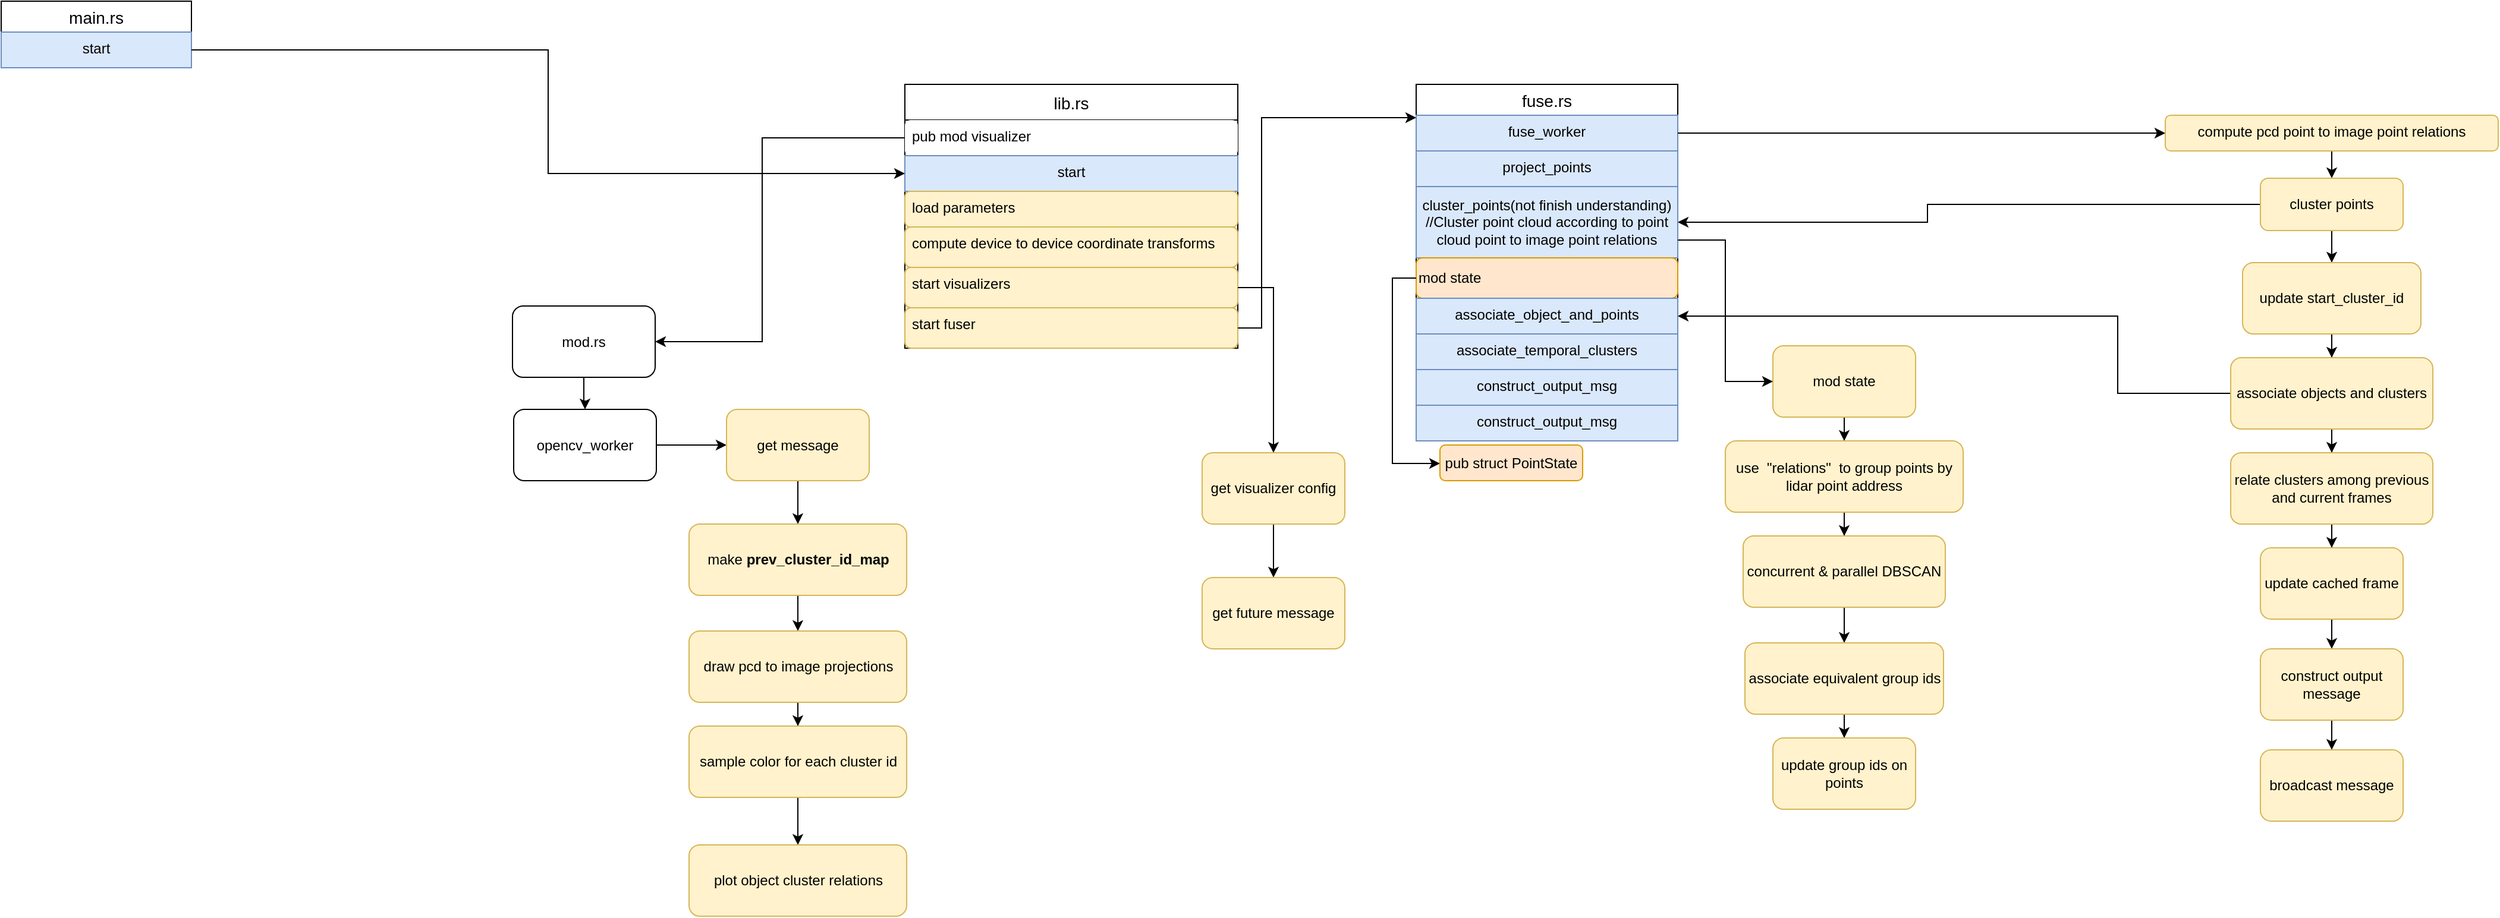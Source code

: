 <mxfile version="15.4.3" type="github">
  <diagram id="PON6CkjpmatlW48zQgnX" name="Page-1">
    <mxGraphModel dx="1479" dy="363" grid="1" gridSize="10" guides="1" tooltips="1" connect="1" arrows="1" fold="1" page="1" pageScale="1" pageWidth="827" pageHeight="1169" math="0" shadow="0">
      <root>
        <mxCell id="0" />
        <mxCell id="1" parent="0" />
        <mxCell id="Oml-ETRZI0FwquPFOEFe-1" value="main.rs" style="swimlane;fontStyle=0;childLayout=stackLayout;horizontal=1;startSize=26;horizontalStack=0;resizeParent=1;resizeParentMax=0;resizeLast=0;collapsible=1;marginBottom=0;align=center;fontSize=14;" parent="1" vertex="1">
          <mxGeometry x="-540" y="10" width="160" height="56" as="geometry" />
        </mxCell>
        <mxCell id="Oml-ETRZI0FwquPFOEFe-4" value="start&#xa;" style="text;strokeColor=#6c8ebf;fillColor=#dae8fc;spacingLeft=4;spacingRight=4;overflow=hidden;rotatable=0;points=[[0,0.5],[1,0.5]];portConstraint=eastwest;fontSize=12;align=center;" parent="Oml-ETRZI0FwquPFOEFe-1" vertex="1">
          <mxGeometry y="26" width="160" height="30" as="geometry" />
        </mxCell>
        <mxCell id="Oml-ETRZI0FwquPFOEFe-5" value="lib.rs" style="swimlane;fontStyle=0;childLayout=stackLayout;horizontal=1;startSize=30;horizontalStack=0;resizeParent=1;resizeParentMax=0;resizeLast=0;collapsible=1;marginBottom=0;align=center;fontSize=14;" parent="1" vertex="1">
          <mxGeometry x="220" y="80" width="280" height="222" as="geometry" />
        </mxCell>
        <mxCell id="h-t2_YneXFuTE2Xks3b--8" value="pub mod visualizer" style="text;spacingLeft=4;spacingRight=4;overflow=hidden;rotatable=0;points=[[0,0.5],[1,0.5]];portConstraint=eastwest;fontSize=12;rounded=1;fillColor=default;" parent="Oml-ETRZI0FwquPFOEFe-5" vertex="1">
          <mxGeometry y="30" width="280" height="30" as="geometry" />
        </mxCell>
        <mxCell id="Oml-ETRZI0FwquPFOEFe-6" value="start&#xa;" style="text;strokeColor=#6c8ebf;fillColor=#dae8fc;spacingLeft=4;spacingRight=4;overflow=hidden;rotatable=0;points=[[0,0.5],[1,0.5]];portConstraint=eastwest;fontSize=12;align=center;" parent="Oml-ETRZI0FwquPFOEFe-5" vertex="1">
          <mxGeometry y="60" width="280" height="30" as="geometry" />
        </mxCell>
        <mxCell id="Oml-ETRZI0FwquPFOEFe-7" value="load parameters" style="text;strokeColor=#d6b656;fillColor=#fff2cc;spacingLeft=4;spacingRight=4;overflow=hidden;rotatable=0;points=[[0,0.5],[1,0.5]];portConstraint=eastwest;fontSize=12;rounded=1;" parent="Oml-ETRZI0FwquPFOEFe-5" vertex="1">
          <mxGeometry y="90" width="280" height="30" as="geometry" />
        </mxCell>
        <mxCell id="Oml-ETRZI0FwquPFOEFe-8" value="compute device to device coordinate transforms" style="text;strokeColor=#d6b656;fillColor=#fff2cc;spacingLeft=4;spacingRight=4;overflow=hidden;rotatable=0;points=[[0,0.5],[1,0.5]];portConstraint=eastwest;fontSize=12;rounded=1;" parent="Oml-ETRZI0FwquPFOEFe-5" vertex="1">
          <mxGeometry y="120" width="280" height="34" as="geometry" />
        </mxCell>
        <mxCell id="Oml-ETRZI0FwquPFOEFe-10" value="start visualizers" style="text;strokeColor=#d6b656;fillColor=#fff2cc;spacingLeft=4;spacingRight=4;overflow=hidden;rotatable=0;points=[[0,0.5],[1,0.5]];portConstraint=eastwest;fontSize=12;rounded=1;" parent="Oml-ETRZI0FwquPFOEFe-5" vertex="1">
          <mxGeometry y="154" width="280" height="34" as="geometry" />
        </mxCell>
        <mxCell id="Oml-ETRZI0FwquPFOEFe-11" value="start fuser" style="text;strokeColor=#d6b656;fillColor=#fff2cc;spacingLeft=4;spacingRight=4;overflow=hidden;rotatable=0;points=[[0,0.5],[1,0.5]];portConstraint=eastwest;fontSize=12;rounded=1;" parent="Oml-ETRZI0FwquPFOEFe-5" vertex="1">
          <mxGeometry y="188" width="280" height="34" as="geometry" />
        </mxCell>
        <mxCell id="Oml-ETRZI0FwquPFOEFe-12" style="edgeStyle=orthogonalEdgeStyle;rounded=0;orthogonalLoop=1;jettySize=auto;html=1;entryX=0;entryY=0.5;entryDx=0;entryDy=0;" parent="1" source="Oml-ETRZI0FwquPFOEFe-4" target="Oml-ETRZI0FwquPFOEFe-6" edge="1">
          <mxGeometry relative="1" as="geometry" />
        </mxCell>
        <mxCell id="Oml-ETRZI0FwquPFOEFe-13" value="fuse.rs" style="swimlane;fontStyle=0;childLayout=stackLayout;horizontal=1;startSize=26;horizontalStack=0;resizeParent=1;resizeParentMax=0;resizeLast=0;collapsible=1;marginBottom=0;align=center;fontSize=14;" parent="1" vertex="1">
          <mxGeometry x="650" y="80" width="220" height="300" as="geometry" />
        </mxCell>
        <mxCell id="Oml-ETRZI0FwquPFOEFe-14" value="fuse_worker" style="text;strokeColor=#6c8ebf;fillColor=#dae8fc;spacingLeft=4;spacingRight=4;overflow=hidden;rotatable=0;points=[[0,0.5],[1,0.5]];portConstraint=eastwest;fontSize=12;align=center;" parent="Oml-ETRZI0FwquPFOEFe-13" vertex="1">
          <mxGeometry y="26" width="220" height="30" as="geometry" />
        </mxCell>
        <mxCell id="Oml-ETRZI0FwquPFOEFe-21" value="project_points" style="text;strokeColor=#6c8ebf;fillColor=#dae8fc;spacingLeft=4;spacingRight=4;overflow=hidden;rotatable=0;points=[[0,0.5],[1,0.5]];portConstraint=eastwest;fontSize=12;align=center;" parent="Oml-ETRZI0FwquPFOEFe-13" vertex="1">
          <mxGeometry y="56" width="220" height="30" as="geometry" />
        </mxCell>
        <mxCell id="Oml-ETRZI0FwquPFOEFe-64" value="cluster_points(not finish understanding)&lt;br style=&quot;padding: 0px ; margin: 0px&quot;&gt;//Cluster point cloud according to point cloud point to image point relations" style="rounded=0;whiteSpace=wrap;html=1;align=center;fillColor=#dae8fc;strokeColor=#6c8ebf;" parent="Oml-ETRZI0FwquPFOEFe-13" vertex="1">
          <mxGeometry y="86" width="220" height="60" as="geometry" />
        </mxCell>
        <mxCell id="Oml-ETRZI0FwquPFOEFe-41" value="&lt;span style=&quot;&quot;&gt;mod state&lt;/span&gt;" style="rounded=1;whiteSpace=wrap;html=1;fillColor=#ffe6cc;strokeColor=#d79b00;align=left;" parent="Oml-ETRZI0FwquPFOEFe-13" vertex="1">
          <mxGeometry y="146" width="220" height="34" as="geometry" />
        </mxCell>
        <mxCell id="Oml-ETRZI0FwquPFOEFe-23" value="associate_object_and_points" style="text;strokeColor=#6c8ebf;fillColor=#dae8fc;spacingLeft=4;spacingRight=4;overflow=hidden;rotatable=0;points=[[0,0.5],[1,0.5]];portConstraint=eastwest;fontSize=12;align=center;" parent="Oml-ETRZI0FwquPFOEFe-13" vertex="1">
          <mxGeometry y="180" width="220" height="30" as="geometry" />
        </mxCell>
        <mxCell id="Oml-ETRZI0FwquPFOEFe-24" value="associate_temporal_clusters" style="text;strokeColor=#6c8ebf;fillColor=#dae8fc;spacingLeft=4;spacingRight=4;overflow=hidden;rotatable=0;points=[[0,0.5],[1,0.5]];portConstraint=eastwest;fontSize=12;align=center;" parent="Oml-ETRZI0FwquPFOEFe-13" vertex="1">
          <mxGeometry y="210" width="220" height="30" as="geometry" />
        </mxCell>
        <mxCell id="Oml-ETRZI0FwquPFOEFe-25" value="construct_output_msg" style="text;strokeColor=#6c8ebf;fillColor=#dae8fc;spacingLeft=4;spacingRight=4;overflow=hidden;rotatable=0;points=[[0,0.5],[1,0.5]];portConstraint=eastwest;fontSize=12;align=center;" parent="Oml-ETRZI0FwquPFOEFe-13" vertex="1">
          <mxGeometry y="240" width="220" height="30" as="geometry" />
        </mxCell>
        <mxCell id="Oml-ETRZI0FwquPFOEFe-26" value="construct_output_msg" style="text;strokeColor=#6c8ebf;fillColor=#dae8fc;spacingLeft=4;spacingRight=4;overflow=hidden;rotatable=0;points=[[0,0.5],[1,0.5]];portConstraint=eastwest;fontSize=12;align=center;" parent="Oml-ETRZI0FwquPFOEFe-13" vertex="1">
          <mxGeometry y="270" width="220" height="30" as="geometry" />
        </mxCell>
        <mxCell id="Oml-ETRZI0FwquPFOEFe-19" style="edgeStyle=orthogonalEdgeStyle;rounded=0;orthogonalLoop=1;jettySize=auto;html=1;" parent="1" source="Oml-ETRZI0FwquPFOEFe-11" target="Oml-ETRZI0FwquPFOEFe-13" edge="1">
          <mxGeometry relative="1" as="geometry">
            <Array as="points">
              <mxPoint x="520" y="285" />
              <mxPoint x="520" y="108" />
            </Array>
          </mxGeometry>
        </mxCell>
        <mxCell id="Oml-ETRZI0FwquPFOEFe-30" style="edgeStyle=orthogonalEdgeStyle;rounded=0;orthogonalLoop=1;jettySize=auto;html=1;exitX=0.5;exitY=0.967;exitDx=0;exitDy=0;exitPerimeter=0;fillColor=#fff2cc;" parent="1" source="Oml-ETRZI0FwquPFOEFe-27" target="Oml-ETRZI0FwquPFOEFe-49" edge="1">
          <mxGeometry relative="1" as="geometry">
            <mxPoint x="1420" y="190.0" as="targetPoint" />
          </mxGeometry>
        </mxCell>
        <mxCell id="Oml-ETRZI0FwquPFOEFe-27" value="compute pcd point to image point relations" style="text;strokeColor=#d6b656;fillColor=#fff2cc;spacingLeft=4;spacingRight=4;overflow=hidden;rotatable=0;points=[[0,0.5],[1,0.5]];portConstraint=eastwest;fontSize=12;rounded=1;align=center;" parent="1" vertex="1">
          <mxGeometry x="1280" y="106" width="280" height="30" as="geometry" />
        </mxCell>
        <mxCell id="Oml-ETRZI0FwquPFOEFe-28" style="edgeStyle=orthogonalEdgeStyle;rounded=0;orthogonalLoop=1;jettySize=auto;html=1;" parent="1" source="Oml-ETRZI0FwquPFOEFe-14" target="Oml-ETRZI0FwquPFOEFe-27" edge="1">
          <mxGeometry relative="1" as="geometry">
            <Array as="points">
              <mxPoint x="1040" y="121" />
            </Array>
          </mxGeometry>
        </mxCell>
        <mxCell id="Oml-ETRZI0FwquPFOEFe-40" value="" style="edgeStyle=orthogonalEdgeStyle;rounded=0;orthogonalLoop=1;jettySize=auto;html=1;fillColor=#fff2cc;" parent="1" source="Oml-ETRZI0FwquPFOEFe-37" target="Oml-ETRZI0FwquPFOEFe-39" edge="1">
          <mxGeometry relative="1" as="geometry" />
        </mxCell>
        <mxCell id="Oml-ETRZI0FwquPFOEFe-37" value="&lt;span style=&quot;text-align: left&quot;&gt;mod state&lt;/span&gt;" style="rounded=1;whiteSpace=wrap;html=1;fillColor=#fff2cc;strokeColor=#d6b656;" parent="1" vertex="1">
          <mxGeometry x="950" y="300" width="120" height="60" as="geometry" />
        </mxCell>
        <mxCell id="Oml-ETRZI0FwquPFOEFe-44" value="" style="edgeStyle=orthogonalEdgeStyle;rounded=0;orthogonalLoop=1;jettySize=auto;html=1;strokeColor=#000000;" parent="1" source="Oml-ETRZI0FwquPFOEFe-39" target="Oml-ETRZI0FwquPFOEFe-43" edge="1">
          <mxGeometry relative="1" as="geometry" />
        </mxCell>
        <mxCell id="Oml-ETRZI0FwquPFOEFe-39" value="use&amp;nbsp; &quot;relations&quot;&amp;nbsp; to group points by lidar point address" style="whiteSpace=wrap;html=1;rounded=1;strokeColor=#d6b656;fillColor=#fff2cc;" parent="1" vertex="1">
          <mxGeometry x="910" y="380" width="200" height="60" as="geometry" />
        </mxCell>
        <mxCell id="Oml-ETRZI0FwquPFOEFe-46" value="" style="edgeStyle=orthogonalEdgeStyle;rounded=0;orthogonalLoop=1;jettySize=auto;html=1;strokeColor=#000000;" parent="1" source="Oml-ETRZI0FwquPFOEFe-43" target="Oml-ETRZI0FwquPFOEFe-45" edge="1">
          <mxGeometry relative="1" as="geometry" />
        </mxCell>
        <mxCell id="Oml-ETRZI0FwquPFOEFe-43" value="concurrent &amp;amp; parallel DBSCAN" style="whiteSpace=wrap;html=1;rounded=1;strokeColor=#d6b656;fillColor=#fff2cc;" parent="1" vertex="1">
          <mxGeometry x="925" y="460" width="170" height="60" as="geometry" />
        </mxCell>
        <mxCell id="Oml-ETRZI0FwquPFOEFe-48" value="" style="edgeStyle=orthogonalEdgeStyle;rounded=0;orthogonalLoop=1;jettySize=auto;html=1;strokeColor=#000000;" parent="1" source="Oml-ETRZI0FwquPFOEFe-45" target="Oml-ETRZI0FwquPFOEFe-47" edge="1">
          <mxGeometry relative="1" as="geometry" />
        </mxCell>
        <mxCell id="Oml-ETRZI0FwquPFOEFe-45" value="associate equivalent group ids" style="whiteSpace=wrap;html=1;rounded=1;strokeColor=#d6b656;fillColor=#fff2cc;" parent="1" vertex="1">
          <mxGeometry x="926.5" y="550" width="167" height="60" as="geometry" />
        </mxCell>
        <mxCell id="Oml-ETRZI0FwquPFOEFe-47" value="update group ids on points" style="whiteSpace=wrap;html=1;rounded=1;strokeColor=#d6b656;fillColor=#fff2cc;" parent="1" vertex="1">
          <mxGeometry x="950" y="630" width="120" height="60" as="geometry" />
        </mxCell>
        <mxCell id="Oml-ETRZI0FwquPFOEFe-51" value="" style="edgeStyle=orthogonalEdgeStyle;rounded=0;orthogonalLoop=1;jettySize=auto;html=1;strokeColor=#000000;" parent="1" source="Oml-ETRZI0FwquPFOEFe-49" target="Oml-ETRZI0FwquPFOEFe-50" edge="1">
          <mxGeometry relative="1" as="geometry" />
        </mxCell>
        <mxCell id="Oml-ETRZI0FwquPFOEFe-55" style="edgeStyle=orthogonalEdgeStyle;rounded=0;orthogonalLoop=1;jettySize=auto;html=1;strokeColor=#000000;exitX=0;exitY=0.5;exitDx=0;exitDy=0;entryX=1;entryY=0.5;entryDx=0;entryDy=0;" parent="1" source="Oml-ETRZI0FwquPFOEFe-49" target="Oml-ETRZI0FwquPFOEFe-64" edge="1">
          <mxGeometry relative="1" as="geometry">
            <mxPoint x="880" y="220" as="targetPoint" />
            <Array as="points">
              <mxPoint x="1080" y="181" />
              <mxPoint x="1080" y="196" />
            </Array>
          </mxGeometry>
        </mxCell>
        <mxCell id="Oml-ETRZI0FwquPFOEFe-49" value="cluster&amp;nbsp;points" style="rounded=1;whiteSpace=wrap;html=1;align=center;fillColor=#fff2cc;strokeColor=#d6b656;" parent="1" vertex="1">
          <mxGeometry x="1360" y="159" width="120" height="44" as="geometry" />
        </mxCell>
        <mxCell id="Oml-ETRZI0FwquPFOEFe-53" value="" style="edgeStyle=orthogonalEdgeStyle;rounded=0;orthogonalLoop=1;jettySize=auto;html=1;strokeColor=#000000;" parent="1" source="Oml-ETRZI0FwquPFOEFe-50" target="Oml-ETRZI0FwquPFOEFe-52" edge="1">
          <mxGeometry relative="1" as="geometry" />
        </mxCell>
        <mxCell id="Oml-ETRZI0FwquPFOEFe-50" value="update start_cluster_id" style="whiteSpace=wrap;html=1;rounded=1;strokeColor=#d6b656;fillColor=#fff2cc;" parent="1" vertex="1">
          <mxGeometry x="1345" y="230" width="150" height="60" as="geometry" />
        </mxCell>
        <mxCell id="Oml-ETRZI0FwquPFOEFe-54" style="edgeStyle=orthogonalEdgeStyle;rounded=0;orthogonalLoop=1;jettySize=auto;html=1;entryX=1;entryY=0.5;entryDx=0;entryDy=0;strokeColor=#000000;" parent="1" source="Oml-ETRZI0FwquPFOEFe-52" target="Oml-ETRZI0FwquPFOEFe-23" edge="1">
          <mxGeometry relative="1" as="geometry">
            <Array as="points">
              <mxPoint x="1240" y="340" />
              <mxPoint x="1240" y="275" />
            </Array>
          </mxGeometry>
        </mxCell>
        <mxCell id="Oml-ETRZI0FwquPFOEFe-57" value="" style="edgeStyle=orthogonalEdgeStyle;rounded=0;orthogonalLoop=1;jettySize=auto;html=1;strokeColor=#000000;" parent="1" source="Oml-ETRZI0FwquPFOEFe-52" target="Oml-ETRZI0FwquPFOEFe-56" edge="1">
          <mxGeometry relative="1" as="geometry" />
        </mxCell>
        <mxCell id="Oml-ETRZI0FwquPFOEFe-52" value="associate objects and clusters" style="whiteSpace=wrap;html=1;rounded=1;strokeColor=#d6b656;fillColor=#fff2cc;" parent="1" vertex="1">
          <mxGeometry x="1335" y="310" width="170" height="60" as="geometry" />
        </mxCell>
        <mxCell id="Oml-ETRZI0FwquPFOEFe-59" value="" style="edgeStyle=orthogonalEdgeStyle;rounded=0;orthogonalLoop=1;jettySize=auto;html=1;strokeColor=#000000;" parent="1" source="Oml-ETRZI0FwquPFOEFe-56" target="Oml-ETRZI0FwquPFOEFe-58" edge="1">
          <mxGeometry relative="1" as="geometry" />
        </mxCell>
        <mxCell id="Oml-ETRZI0FwquPFOEFe-56" value="relate clusters among previous and current frames" style="whiteSpace=wrap;html=1;rounded=1;strokeColor=#d6b656;fillColor=#fff2cc;" parent="1" vertex="1">
          <mxGeometry x="1335" y="390" width="170" height="60" as="geometry" />
        </mxCell>
        <mxCell id="Oml-ETRZI0FwquPFOEFe-61" value="" style="edgeStyle=orthogonalEdgeStyle;rounded=0;orthogonalLoop=1;jettySize=auto;html=1;strokeColor=#000000;" parent="1" source="Oml-ETRZI0FwquPFOEFe-58" target="Oml-ETRZI0FwquPFOEFe-60" edge="1">
          <mxGeometry relative="1" as="geometry" />
        </mxCell>
        <mxCell id="Oml-ETRZI0FwquPFOEFe-58" value="update cached frame" style="whiteSpace=wrap;html=1;rounded=1;strokeColor=#d6b656;fillColor=#fff2cc;" parent="1" vertex="1">
          <mxGeometry x="1360" y="470" width="120" height="60" as="geometry" />
        </mxCell>
        <mxCell id="Oml-ETRZI0FwquPFOEFe-63" value="" style="edgeStyle=orthogonalEdgeStyle;rounded=0;orthogonalLoop=1;jettySize=auto;html=1;strokeColor=#000000;" parent="1" source="Oml-ETRZI0FwquPFOEFe-60" target="Oml-ETRZI0FwquPFOEFe-62" edge="1">
          <mxGeometry relative="1" as="geometry" />
        </mxCell>
        <mxCell id="Oml-ETRZI0FwquPFOEFe-60" value="construct output message" style="whiteSpace=wrap;html=1;rounded=1;strokeColor=#d6b656;fillColor=#fff2cc;" parent="1" vertex="1">
          <mxGeometry x="1360" y="555" width="120" height="60" as="geometry" />
        </mxCell>
        <mxCell id="Oml-ETRZI0FwquPFOEFe-62" value="broadcast message" style="whiteSpace=wrap;html=1;rounded=1;strokeColor=#d6b656;fillColor=#fff2cc;" parent="1" vertex="1">
          <mxGeometry x="1360" y="640" width="120" height="60" as="geometry" />
        </mxCell>
        <mxCell id="Oml-ETRZI0FwquPFOEFe-65" style="edgeStyle=orthogonalEdgeStyle;rounded=0;orthogonalLoop=1;jettySize=auto;html=1;entryX=0;entryY=0.5;entryDx=0;entryDy=0;strokeColor=#000000;exitX=1;exitY=0.75;exitDx=0;exitDy=0;" parent="1" source="Oml-ETRZI0FwquPFOEFe-64" target="Oml-ETRZI0FwquPFOEFe-37" edge="1">
          <mxGeometry relative="1" as="geometry" />
        </mxCell>
        <mxCell id="Oml-ETRZI0FwquPFOEFe-68" style="edgeStyle=orthogonalEdgeStyle;rounded=0;orthogonalLoop=1;jettySize=auto;html=1;strokeColor=#000000;" parent="1" source="Oml-ETRZI0FwquPFOEFe-41" target="Oml-ETRZI0FwquPFOEFe-69" edge="1">
          <mxGeometry relative="1" as="geometry">
            <mxPoint x="529" y="350" as="targetPoint" />
            <Array as="points">
              <mxPoint x="630" y="243" />
              <mxPoint x="630" y="399" />
            </Array>
          </mxGeometry>
        </mxCell>
        <mxCell id="Oml-ETRZI0FwquPFOEFe-69" value="pub struct PointState" style="rounded=1;whiteSpace=wrap;html=1;align=center;fillColor=#ffe6cc;strokeColor=#d79b00;" parent="1" vertex="1">
          <mxGeometry x="670" y="383.5" width="120" height="30" as="geometry" />
        </mxCell>
        <mxCell id="h-t2_YneXFuTE2Xks3b--12" style="edgeStyle=orthogonalEdgeStyle;rounded=0;orthogonalLoop=1;jettySize=auto;html=1;" parent="1" source="h-t2_YneXFuTE2Xks3b--8" target="h-t2_YneXFuTE2Xks3b--15" edge="1">
          <mxGeometry relative="1" as="geometry">
            <mxPoint x="70" y="300" as="targetPoint" />
            <Array as="points">
              <mxPoint x="100" y="125" />
            </Array>
          </mxGeometry>
        </mxCell>
        <mxCell id="h-t2_YneXFuTE2Xks3b--18" style="edgeStyle=orthogonalEdgeStyle;rounded=0;orthogonalLoop=1;jettySize=auto;html=1;entryX=0.5;entryY=0;entryDx=0;entryDy=0;" parent="1" source="h-t2_YneXFuTE2Xks3b--15" target="h-t2_YneXFuTE2Xks3b--16" edge="1">
          <mxGeometry relative="1" as="geometry" />
        </mxCell>
        <mxCell id="h-t2_YneXFuTE2Xks3b--15" value="mod.rs" style="rounded=1;whiteSpace=wrap;html=1;strokeColor=default;fillColor=default;" parent="1" vertex="1">
          <mxGeometry x="-110" y="266.5" width="120" height="60" as="geometry" />
        </mxCell>
        <mxCell id="h-t2_YneXFuTE2Xks3b--20" style="edgeStyle=orthogonalEdgeStyle;rounded=0;orthogonalLoop=1;jettySize=auto;html=1;" parent="1" source="h-t2_YneXFuTE2Xks3b--16" target="h-t2_YneXFuTE2Xks3b--19" edge="1">
          <mxGeometry relative="1" as="geometry" />
        </mxCell>
        <mxCell id="h-t2_YneXFuTE2Xks3b--16" value="opencv_worker" style="rounded=1;whiteSpace=wrap;html=1;strokeColor=default;fillColor=default;" parent="1" vertex="1">
          <mxGeometry x="-109" y="353.5" width="120" height="60" as="geometry" />
        </mxCell>
        <mxCell id="h-t2_YneXFuTE2Xks3b--22" style="edgeStyle=orthogonalEdgeStyle;rounded=0;orthogonalLoop=1;jettySize=auto;html=1;entryX=0.5;entryY=0;entryDx=0;entryDy=0;" parent="1" source="h-t2_YneXFuTE2Xks3b--19" target="h-t2_YneXFuTE2Xks3b--21" edge="1">
          <mxGeometry relative="1" as="geometry" />
        </mxCell>
        <mxCell id="h-t2_YneXFuTE2Xks3b--19" value="get message" style="rounded=1;whiteSpace=wrap;html=1;strokeColor=#d6b656;fillColor=#fff2cc;" parent="1" vertex="1">
          <mxGeometry x="70" y="353.5" width="120" height="60" as="geometry" />
        </mxCell>
        <mxCell id="h-t2_YneXFuTE2Xks3b--24" style="edgeStyle=orthogonalEdgeStyle;rounded=0;orthogonalLoop=1;jettySize=auto;html=1;" parent="1" source="h-t2_YneXFuTE2Xks3b--21" target="h-t2_YneXFuTE2Xks3b--23" edge="1">
          <mxGeometry relative="1" as="geometry" />
        </mxCell>
        <mxCell id="h-t2_YneXFuTE2Xks3b--21" value="make&amp;nbsp;&lt;b&gt;prev_cluster_id_map&lt;/b&gt;" style="rounded=1;whiteSpace=wrap;html=1;strokeColor=#d6b656;fillColor=#fff2cc;" parent="1" vertex="1">
          <mxGeometry x="38.5" y="450" width="183" height="60" as="geometry" />
        </mxCell>
        <mxCell id="h-t2_YneXFuTE2Xks3b--26" style="edgeStyle=orthogonalEdgeStyle;rounded=0;orthogonalLoop=1;jettySize=auto;html=1;" parent="1" source="h-t2_YneXFuTE2Xks3b--23" target="h-t2_YneXFuTE2Xks3b--25" edge="1">
          <mxGeometry relative="1" as="geometry" />
        </mxCell>
        <mxCell id="h-t2_YneXFuTE2Xks3b--23" value="draw pcd to image projections" style="rounded=1;whiteSpace=wrap;html=1;strokeColor=#d6b656;fillColor=#fff2cc;" parent="1" vertex="1">
          <mxGeometry x="38.5" y="540" width="183" height="60" as="geometry" />
        </mxCell>
        <mxCell id="h-t2_YneXFuTE2Xks3b--28" style="edgeStyle=orthogonalEdgeStyle;rounded=0;orthogonalLoop=1;jettySize=auto;html=1;" parent="1" source="h-t2_YneXFuTE2Xks3b--25" target="h-t2_YneXFuTE2Xks3b--27" edge="1">
          <mxGeometry relative="1" as="geometry" />
        </mxCell>
        <mxCell id="h-t2_YneXFuTE2Xks3b--25" value="sample color for each cluster id" style="rounded=1;whiteSpace=wrap;html=1;strokeColor=#d6b656;fillColor=#fff2cc;" parent="1" vertex="1">
          <mxGeometry x="38.5" y="620" width="183" height="60" as="geometry" />
        </mxCell>
        <mxCell id="h-t2_YneXFuTE2Xks3b--27" value="plot object cluster relations" style="rounded=1;whiteSpace=wrap;html=1;strokeColor=#d6b656;fillColor=#fff2cc;" parent="1" vertex="1">
          <mxGeometry x="38.5" y="720" width="183" height="60" as="geometry" />
        </mxCell>
        <mxCell id="MAvpsio0RTC3ej3963G2-2" style="edgeStyle=orthogonalEdgeStyle;rounded=0;orthogonalLoop=1;jettySize=auto;html=1;" edge="1" parent="1" source="Oml-ETRZI0FwquPFOEFe-10" target="MAvpsio0RTC3ej3963G2-3">
          <mxGeometry relative="1" as="geometry">
            <mxPoint x="530" y="440" as="targetPoint" />
          </mxGeometry>
        </mxCell>
        <mxCell id="MAvpsio0RTC3ej3963G2-5" style="edgeStyle=orthogonalEdgeStyle;rounded=0;orthogonalLoop=1;jettySize=auto;html=1;" edge="1" parent="1" source="MAvpsio0RTC3ej3963G2-3" target="MAvpsio0RTC3ej3963G2-4">
          <mxGeometry relative="1" as="geometry" />
        </mxCell>
        <mxCell id="MAvpsio0RTC3ej3963G2-3" value="get visualizer config" style="rounded=1;whiteSpace=wrap;html=1;strokeColor=#d6b656;fillColor=#fff2cc;" vertex="1" parent="1">
          <mxGeometry x="470" y="390" width="120" height="60" as="geometry" />
        </mxCell>
        <mxCell id="MAvpsio0RTC3ej3963G2-4" value="get future message" style="rounded=1;whiteSpace=wrap;html=1;strokeColor=#d6b656;fillColor=#fff2cc;" vertex="1" parent="1">
          <mxGeometry x="470" y="495" width="120" height="60" as="geometry" />
        </mxCell>
      </root>
    </mxGraphModel>
  </diagram>
</mxfile>

